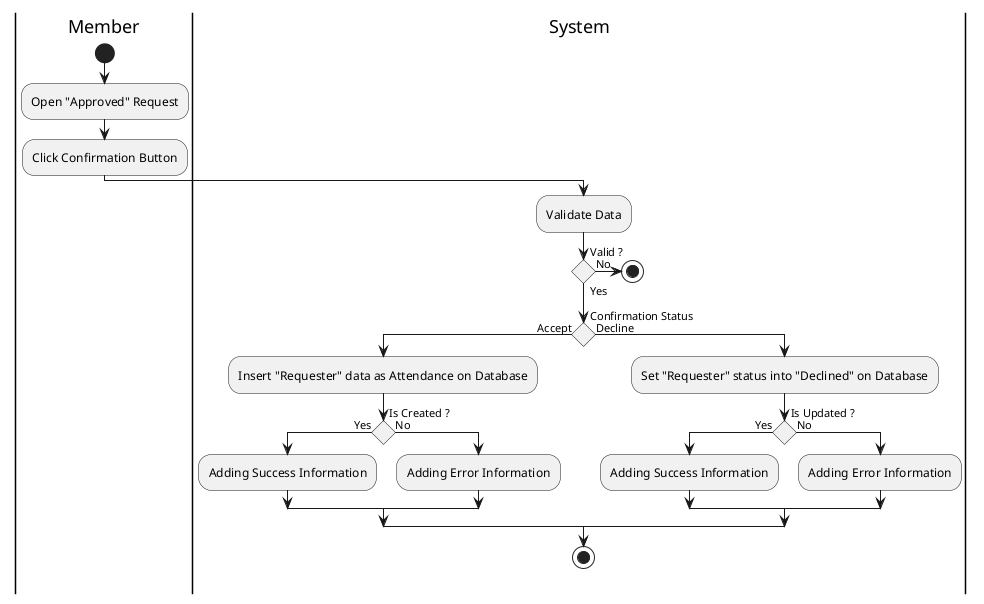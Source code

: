 @startuml ConfirmAttendance

skinparam ConditionEndStyle hline
skinparam conditionStyle diamond
skinparam Monochrome true
skinparam Shadowing false

|Member|
start
:Open "Approved" Request;
:Click Confirmation Button;

|System|
:Validate Data;

if (Valid ?) then (Yes)
    if (Confirmation Status) then (Accept)
        :Insert "Requester" data as Attendance on Database;

        if (Is Created ?) then (Yes)
            :Adding Success Information;
        else (No)
            :Adding Error Information;
        endif
    else (Decline)
        :Set "Requester" status into "Declined" on Database;

        if (Is Updated ?) then (Yes)
            :Adding Success Information;
        else (No)
            :Adding Error Information;
        endif
    endif
    stop
else (No)
    stop
endif

@enduml